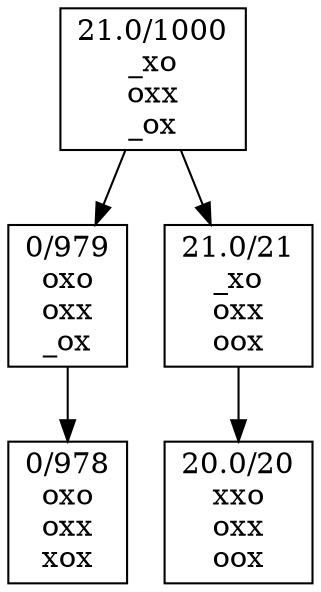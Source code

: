 digraph G {
    node [shape=box];
    "21.0/1000
_xo
oxx
_ox
" -> "0/979
oxo
oxx
_ox
"
    "21.0/1000
_xo
oxx
_ox
" -> "21.0/21
_xo
oxx
oox
"
    "0/979
oxo
oxx
_ox
" -> "0/978
oxo
oxx
xox
"
    "21.0/21
_xo
oxx
oox
" -> "20.0/20
xxo
oxx
oox
"
}
